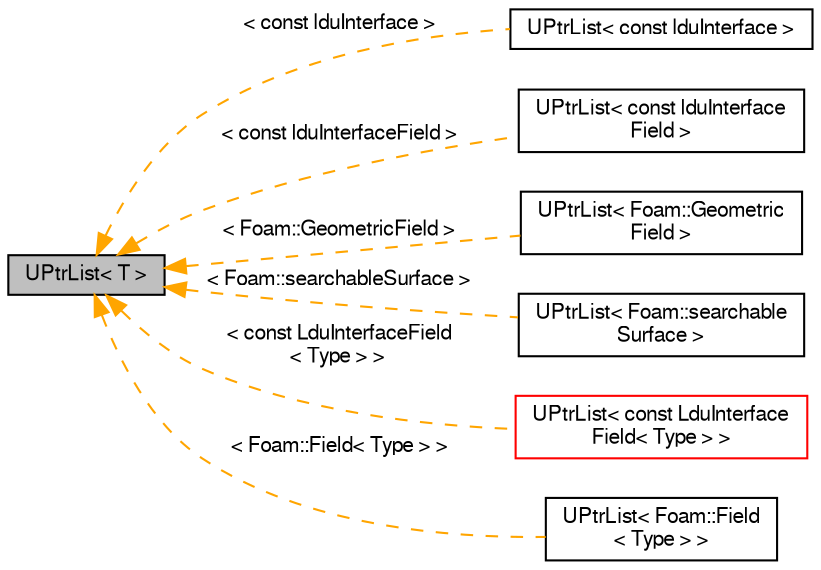 digraph "UPtrList&lt; T &gt;"
{
  bgcolor="transparent";
  edge [fontname="FreeSans",fontsize="10",labelfontname="FreeSans",labelfontsize="10"];
  node [fontname="FreeSans",fontsize="10",shape=record];
  rankdir="LR";
  Node0 [label="UPtrList\< T \>",height=0.2,width=0.4,color="black", fillcolor="grey75", style="filled", fontcolor="black"];
  Node0 -> Node1 [dir="back",color="orange",fontsize="10",style="dashed",label=" \< const lduInterface \>" ,fontname="FreeSans"];
  Node1 [label="UPtrList\< const lduInterface \>",height=0.2,width=0.4,color="black",URL="$a25990.html"];
  Node0 -> Node2 [dir="back",color="orange",fontsize="10",style="dashed",label=" \< const lduInterfaceField \>" ,fontname="FreeSans"];
  Node2 [label="UPtrList\< const lduInterface\lField \>",height=0.2,width=0.4,color="black",URL="$a25990.html"];
  Node0 -> Node3 [dir="back",color="orange",fontsize="10",style="dashed",label=" \< Foam::GeometricField \>" ,fontname="FreeSans"];
  Node3 [label="UPtrList\< Foam::Geometric\lField \>",height=0.2,width=0.4,color="black",URL="$a25990.html"];
  Node0 -> Node4 [dir="back",color="orange",fontsize="10",style="dashed",label=" \< Foam::searchableSurface \>" ,fontname="FreeSans"];
  Node4 [label="UPtrList\< Foam::searchable\lSurface \>",height=0.2,width=0.4,color="black",URL="$a25990.html"];
  Node0 -> Node5 [dir="back",color="orange",fontsize="10",style="dashed",label=" \< const LduInterfaceField\l\< Type \> \>" ,fontname="FreeSans"];
  Node5 [label="UPtrList\< const LduInterface\lField\< Type \> \>",height=0.2,width=0.4,color="red",URL="$a25990.html"];
  Node0 -> Node7 [dir="back",color="orange",fontsize="10",style="dashed",label=" \< Foam::Field\< Type \> \>" ,fontname="FreeSans"];
  Node7 [label="UPtrList\< Foam::Field\l\< Type \> \>",height=0.2,width=0.4,color="black",URL="$a25990.html"];
}
